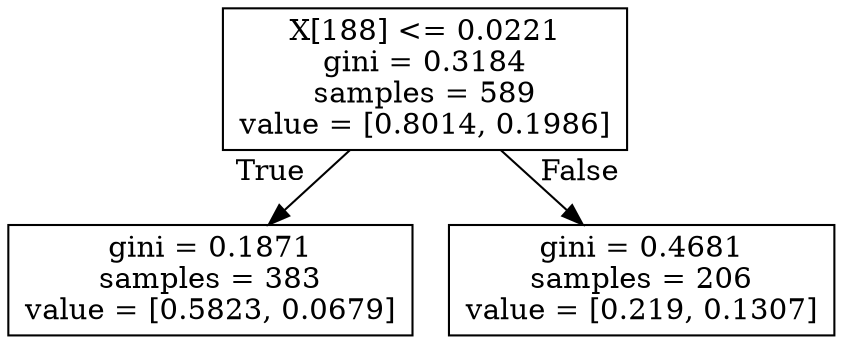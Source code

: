 digraph Tree {
node [shape=box] ;
0 [label="X[188] <= 0.0221\ngini = 0.3184\nsamples = 589\nvalue = [0.8014, 0.1986]"] ;
1 [label="gini = 0.1871\nsamples = 383\nvalue = [0.5823, 0.0679]"] ;
0 -> 1 [labeldistance=2.5, labelangle=45, headlabel="True"] ;
2 [label="gini = 0.4681\nsamples = 206\nvalue = [0.219, 0.1307]"] ;
0 -> 2 [labeldistance=2.5, labelangle=-45, headlabel="False"] ;
}